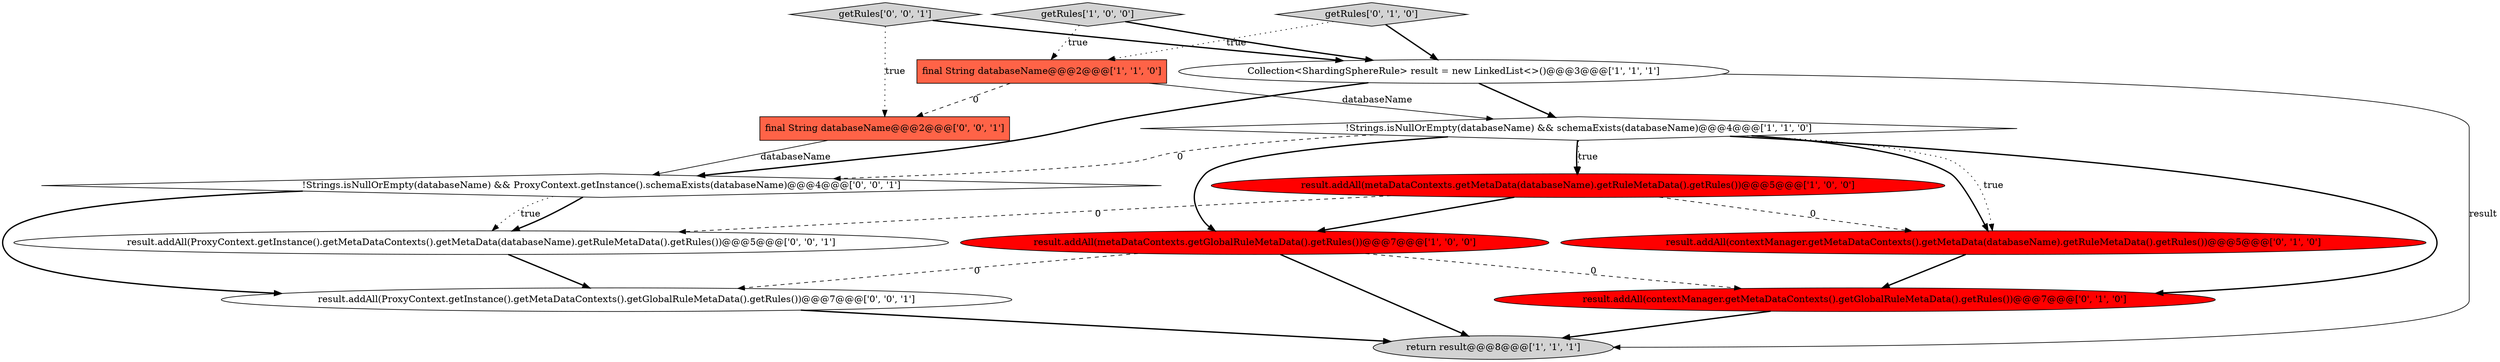 digraph {
4 [style = filled, label = "getRules['1', '0', '0']", fillcolor = lightgray, shape = diamond image = "AAA0AAABBB1BBB"];
2 [style = filled, label = "result.addAll(metaDataContexts.getGlobalRuleMetaData().getRules())@@@7@@@['1', '0', '0']", fillcolor = red, shape = ellipse image = "AAA1AAABBB1BBB"];
1 [style = filled, label = "!Strings.isNullOrEmpty(databaseName) && schemaExists(databaseName)@@@4@@@['1', '1', '0']", fillcolor = white, shape = diamond image = "AAA0AAABBB1BBB"];
12 [style = filled, label = "final String databaseName@@@2@@@['0', '0', '1']", fillcolor = tomato, shape = box image = "AAA0AAABBB3BBB"];
6 [style = filled, label = "Collection<ShardingSphereRule> result = new LinkedList<>()@@@3@@@['1', '1', '1']", fillcolor = white, shape = ellipse image = "AAA0AAABBB1BBB"];
8 [style = filled, label = "result.addAll(contextManager.getMetaDataContexts().getMetaData(databaseName).getRuleMetaData().getRules())@@@5@@@['0', '1', '0']", fillcolor = red, shape = ellipse image = "AAA1AAABBB2BBB"];
14 [style = filled, label = "!Strings.isNullOrEmpty(databaseName) && ProxyContext.getInstance().schemaExists(databaseName)@@@4@@@['0', '0', '1']", fillcolor = white, shape = diamond image = "AAA0AAABBB3BBB"];
3 [style = filled, label = "result.addAll(metaDataContexts.getMetaData(databaseName).getRuleMetaData().getRules())@@@5@@@['1', '0', '0']", fillcolor = red, shape = ellipse image = "AAA1AAABBB1BBB"];
13 [style = filled, label = "result.addAll(ProxyContext.getInstance().getMetaDataContexts().getMetaData(databaseName).getRuleMetaData().getRules())@@@5@@@['0', '0', '1']", fillcolor = white, shape = ellipse image = "AAA0AAABBB3BBB"];
9 [style = filled, label = "getRules['0', '1', '0']", fillcolor = lightgray, shape = diamond image = "AAA0AAABBB2BBB"];
10 [style = filled, label = "getRules['0', '0', '1']", fillcolor = lightgray, shape = diamond image = "AAA0AAABBB3BBB"];
0 [style = filled, label = "return result@@@8@@@['1', '1', '1']", fillcolor = lightgray, shape = ellipse image = "AAA0AAABBB1BBB"];
11 [style = filled, label = "result.addAll(ProxyContext.getInstance().getMetaDataContexts().getGlobalRuleMetaData().getRules())@@@7@@@['0', '0', '1']", fillcolor = white, shape = ellipse image = "AAA0AAABBB3BBB"];
5 [style = filled, label = "final String databaseName@@@2@@@['1', '1', '0']", fillcolor = tomato, shape = box image = "AAA0AAABBB1BBB"];
7 [style = filled, label = "result.addAll(contextManager.getMetaDataContexts().getGlobalRuleMetaData().getRules())@@@7@@@['0', '1', '0']", fillcolor = red, shape = ellipse image = "AAA1AAABBB2BBB"];
4->5 [style = dotted, label="true"];
10->12 [style = dotted, label="true"];
5->12 [style = dashed, label="0"];
1->8 [style = bold, label=""];
1->14 [style = dashed, label="0"];
4->6 [style = bold, label=""];
5->1 [style = solid, label="databaseName"];
6->0 [style = solid, label="result"];
1->3 [style = bold, label=""];
7->0 [style = bold, label=""];
2->7 [style = dashed, label="0"];
3->13 [style = dashed, label="0"];
1->7 [style = bold, label=""];
13->11 [style = bold, label=""];
10->6 [style = bold, label=""];
14->13 [style = dotted, label="true"];
8->7 [style = bold, label=""];
9->6 [style = bold, label=""];
1->3 [style = dotted, label="true"];
6->14 [style = bold, label=""];
6->1 [style = bold, label=""];
2->0 [style = bold, label=""];
11->0 [style = bold, label=""];
12->14 [style = solid, label="databaseName"];
3->2 [style = bold, label=""];
1->8 [style = dotted, label="true"];
3->8 [style = dashed, label="0"];
2->11 [style = dashed, label="0"];
1->2 [style = bold, label=""];
14->13 [style = bold, label=""];
14->11 [style = bold, label=""];
9->5 [style = dotted, label="true"];
}

